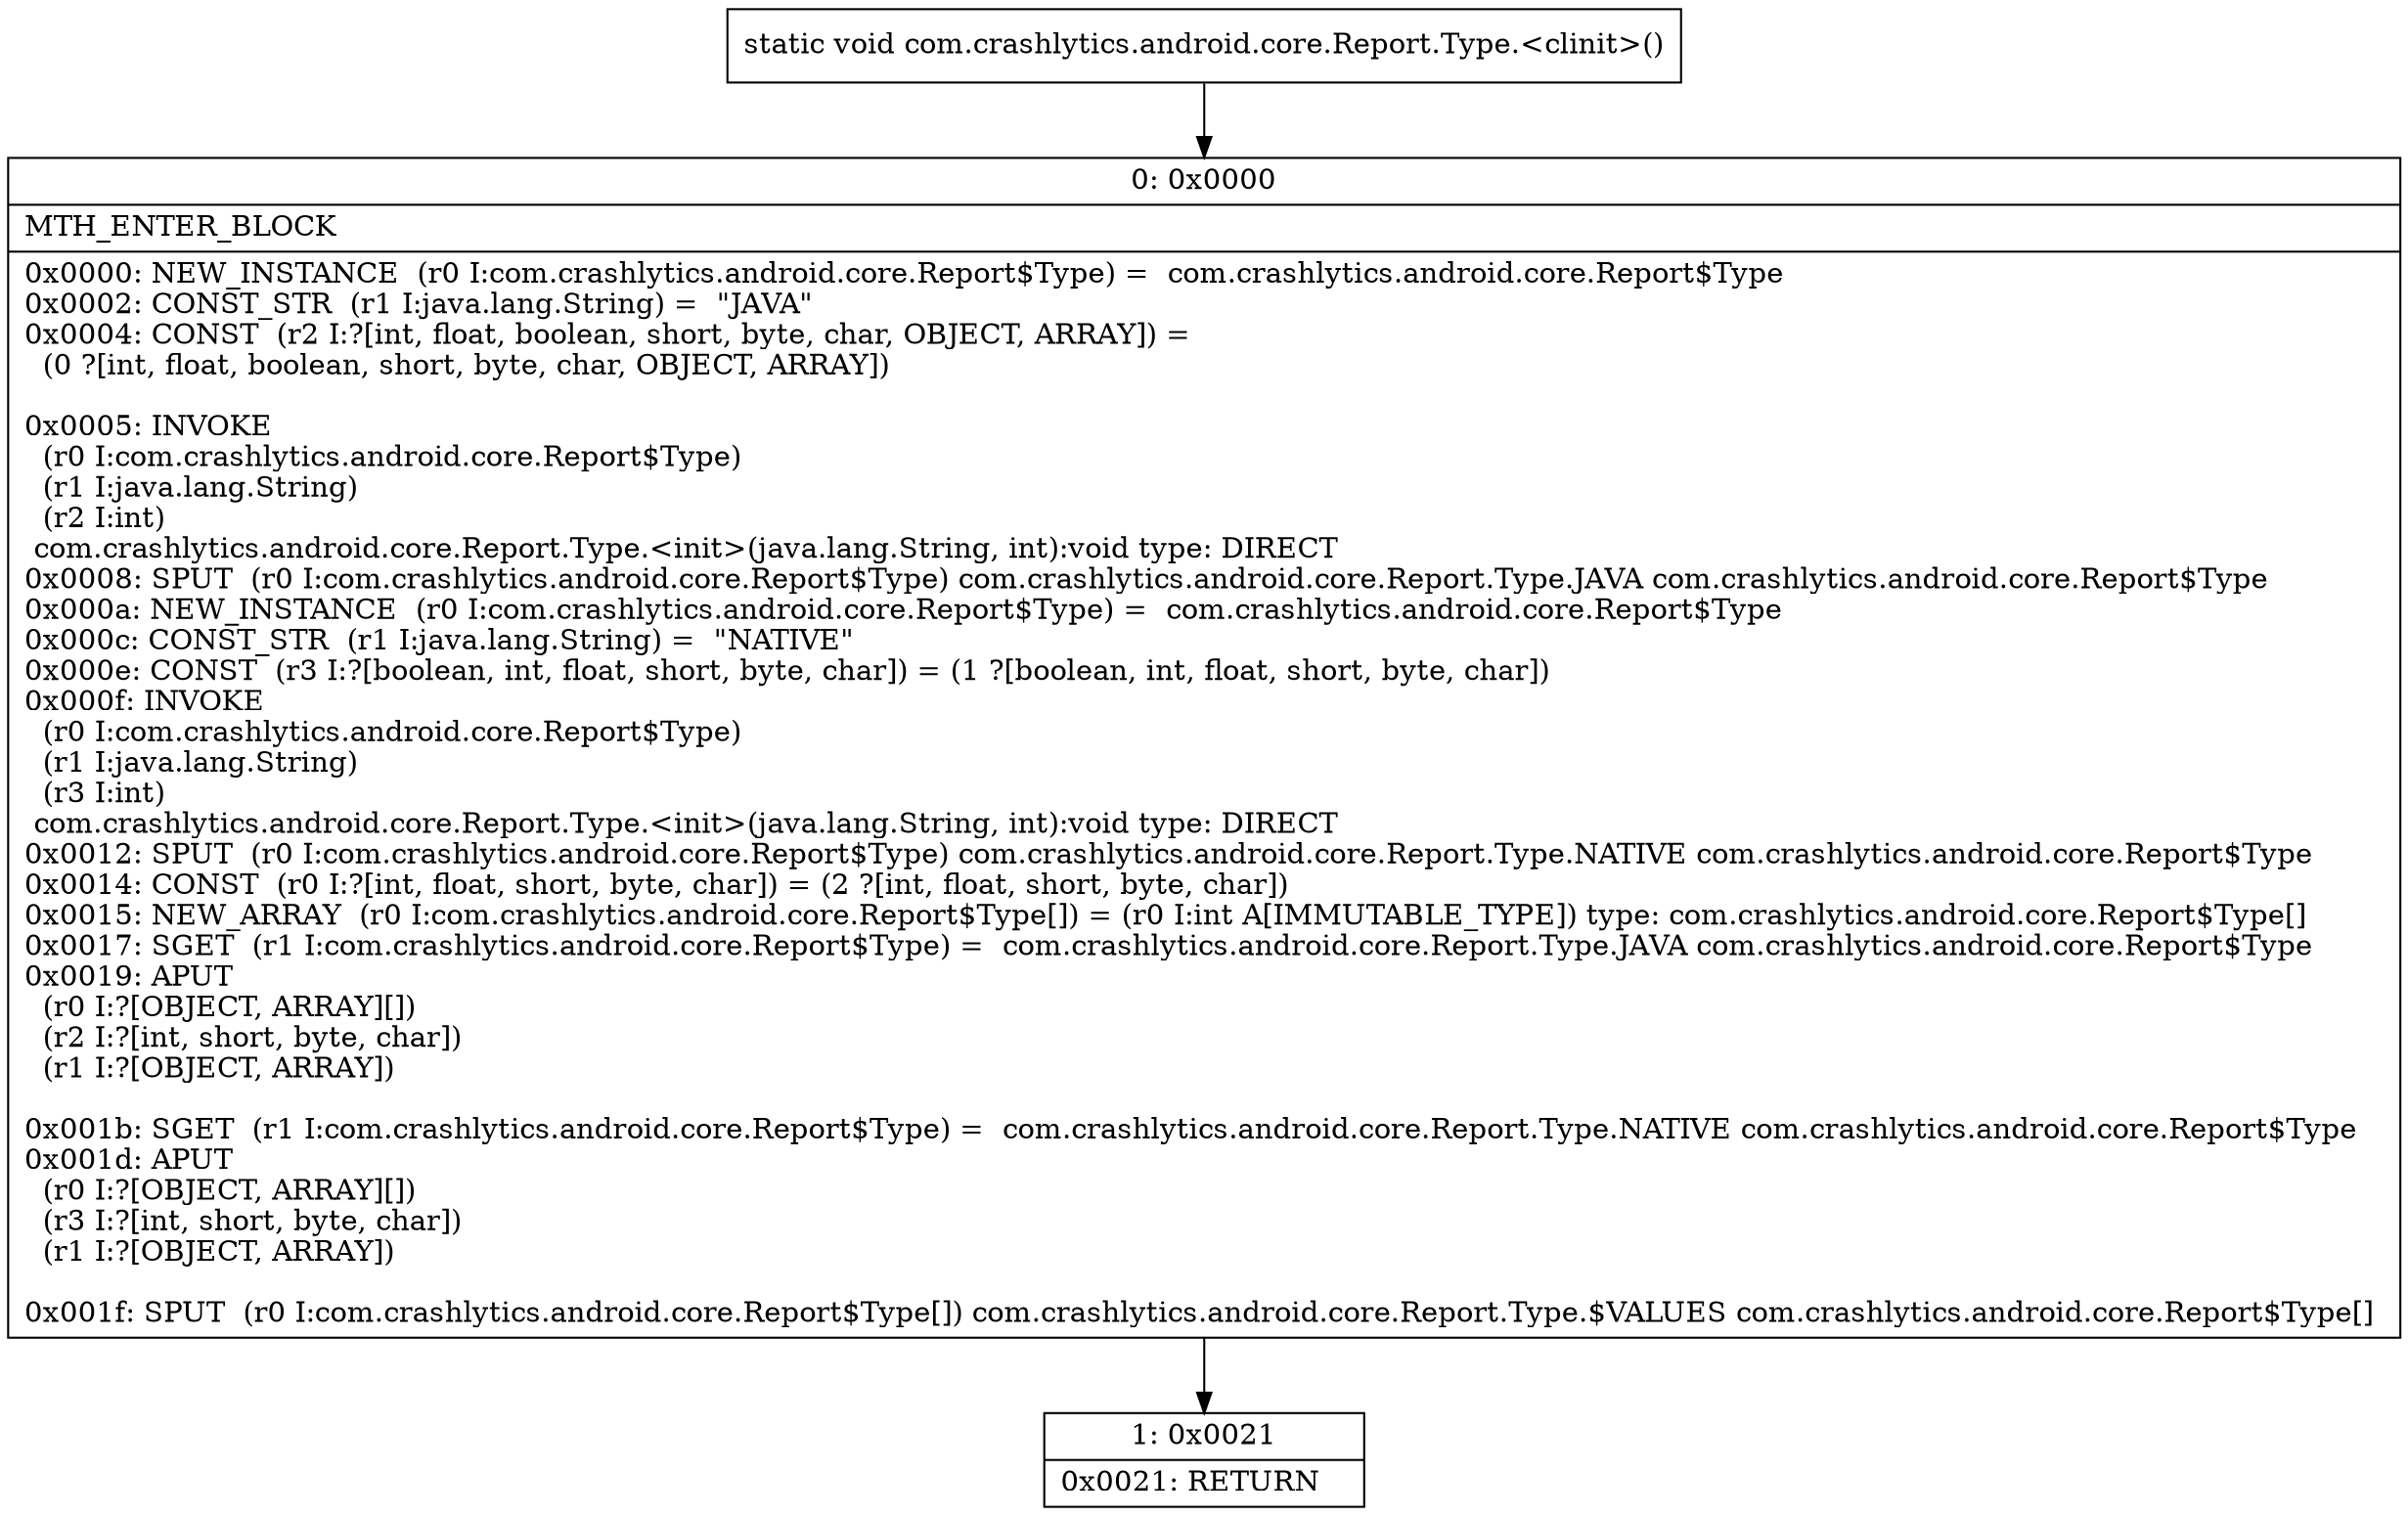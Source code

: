 digraph "CFG forcom.crashlytics.android.core.Report.Type.\<clinit\>()V" {
Node_0 [shape=record,label="{0\:\ 0x0000|MTH_ENTER_BLOCK\l|0x0000: NEW_INSTANCE  (r0 I:com.crashlytics.android.core.Report$Type) =  com.crashlytics.android.core.Report$Type \l0x0002: CONST_STR  (r1 I:java.lang.String) =  \"JAVA\" \l0x0004: CONST  (r2 I:?[int, float, boolean, short, byte, char, OBJECT, ARRAY]) = \l  (0 ?[int, float, boolean, short, byte, char, OBJECT, ARRAY])\l \l0x0005: INVOKE  \l  (r0 I:com.crashlytics.android.core.Report$Type)\l  (r1 I:java.lang.String)\l  (r2 I:int)\l com.crashlytics.android.core.Report.Type.\<init\>(java.lang.String, int):void type: DIRECT \l0x0008: SPUT  (r0 I:com.crashlytics.android.core.Report$Type) com.crashlytics.android.core.Report.Type.JAVA com.crashlytics.android.core.Report$Type \l0x000a: NEW_INSTANCE  (r0 I:com.crashlytics.android.core.Report$Type) =  com.crashlytics.android.core.Report$Type \l0x000c: CONST_STR  (r1 I:java.lang.String) =  \"NATIVE\" \l0x000e: CONST  (r3 I:?[boolean, int, float, short, byte, char]) = (1 ?[boolean, int, float, short, byte, char]) \l0x000f: INVOKE  \l  (r0 I:com.crashlytics.android.core.Report$Type)\l  (r1 I:java.lang.String)\l  (r3 I:int)\l com.crashlytics.android.core.Report.Type.\<init\>(java.lang.String, int):void type: DIRECT \l0x0012: SPUT  (r0 I:com.crashlytics.android.core.Report$Type) com.crashlytics.android.core.Report.Type.NATIVE com.crashlytics.android.core.Report$Type \l0x0014: CONST  (r0 I:?[int, float, short, byte, char]) = (2 ?[int, float, short, byte, char]) \l0x0015: NEW_ARRAY  (r0 I:com.crashlytics.android.core.Report$Type[]) = (r0 I:int A[IMMUTABLE_TYPE]) type: com.crashlytics.android.core.Report$Type[] \l0x0017: SGET  (r1 I:com.crashlytics.android.core.Report$Type) =  com.crashlytics.android.core.Report.Type.JAVA com.crashlytics.android.core.Report$Type \l0x0019: APUT  \l  (r0 I:?[OBJECT, ARRAY][])\l  (r2 I:?[int, short, byte, char])\l  (r1 I:?[OBJECT, ARRAY])\l \l0x001b: SGET  (r1 I:com.crashlytics.android.core.Report$Type) =  com.crashlytics.android.core.Report.Type.NATIVE com.crashlytics.android.core.Report$Type \l0x001d: APUT  \l  (r0 I:?[OBJECT, ARRAY][])\l  (r3 I:?[int, short, byte, char])\l  (r1 I:?[OBJECT, ARRAY])\l \l0x001f: SPUT  (r0 I:com.crashlytics.android.core.Report$Type[]) com.crashlytics.android.core.Report.Type.$VALUES com.crashlytics.android.core.Report$Type[] \l}"];
Node_1 [shape=record,label="{1\:\ 0x0021|0x0021: RETURN   \l}"];
MethodNode[shape=record,label="{static void com.crashlytics.android.core.Report.Type.\<clinit\>() }"];
MethodNode -> Node_0;
Node_0 -> Node_1;
}

